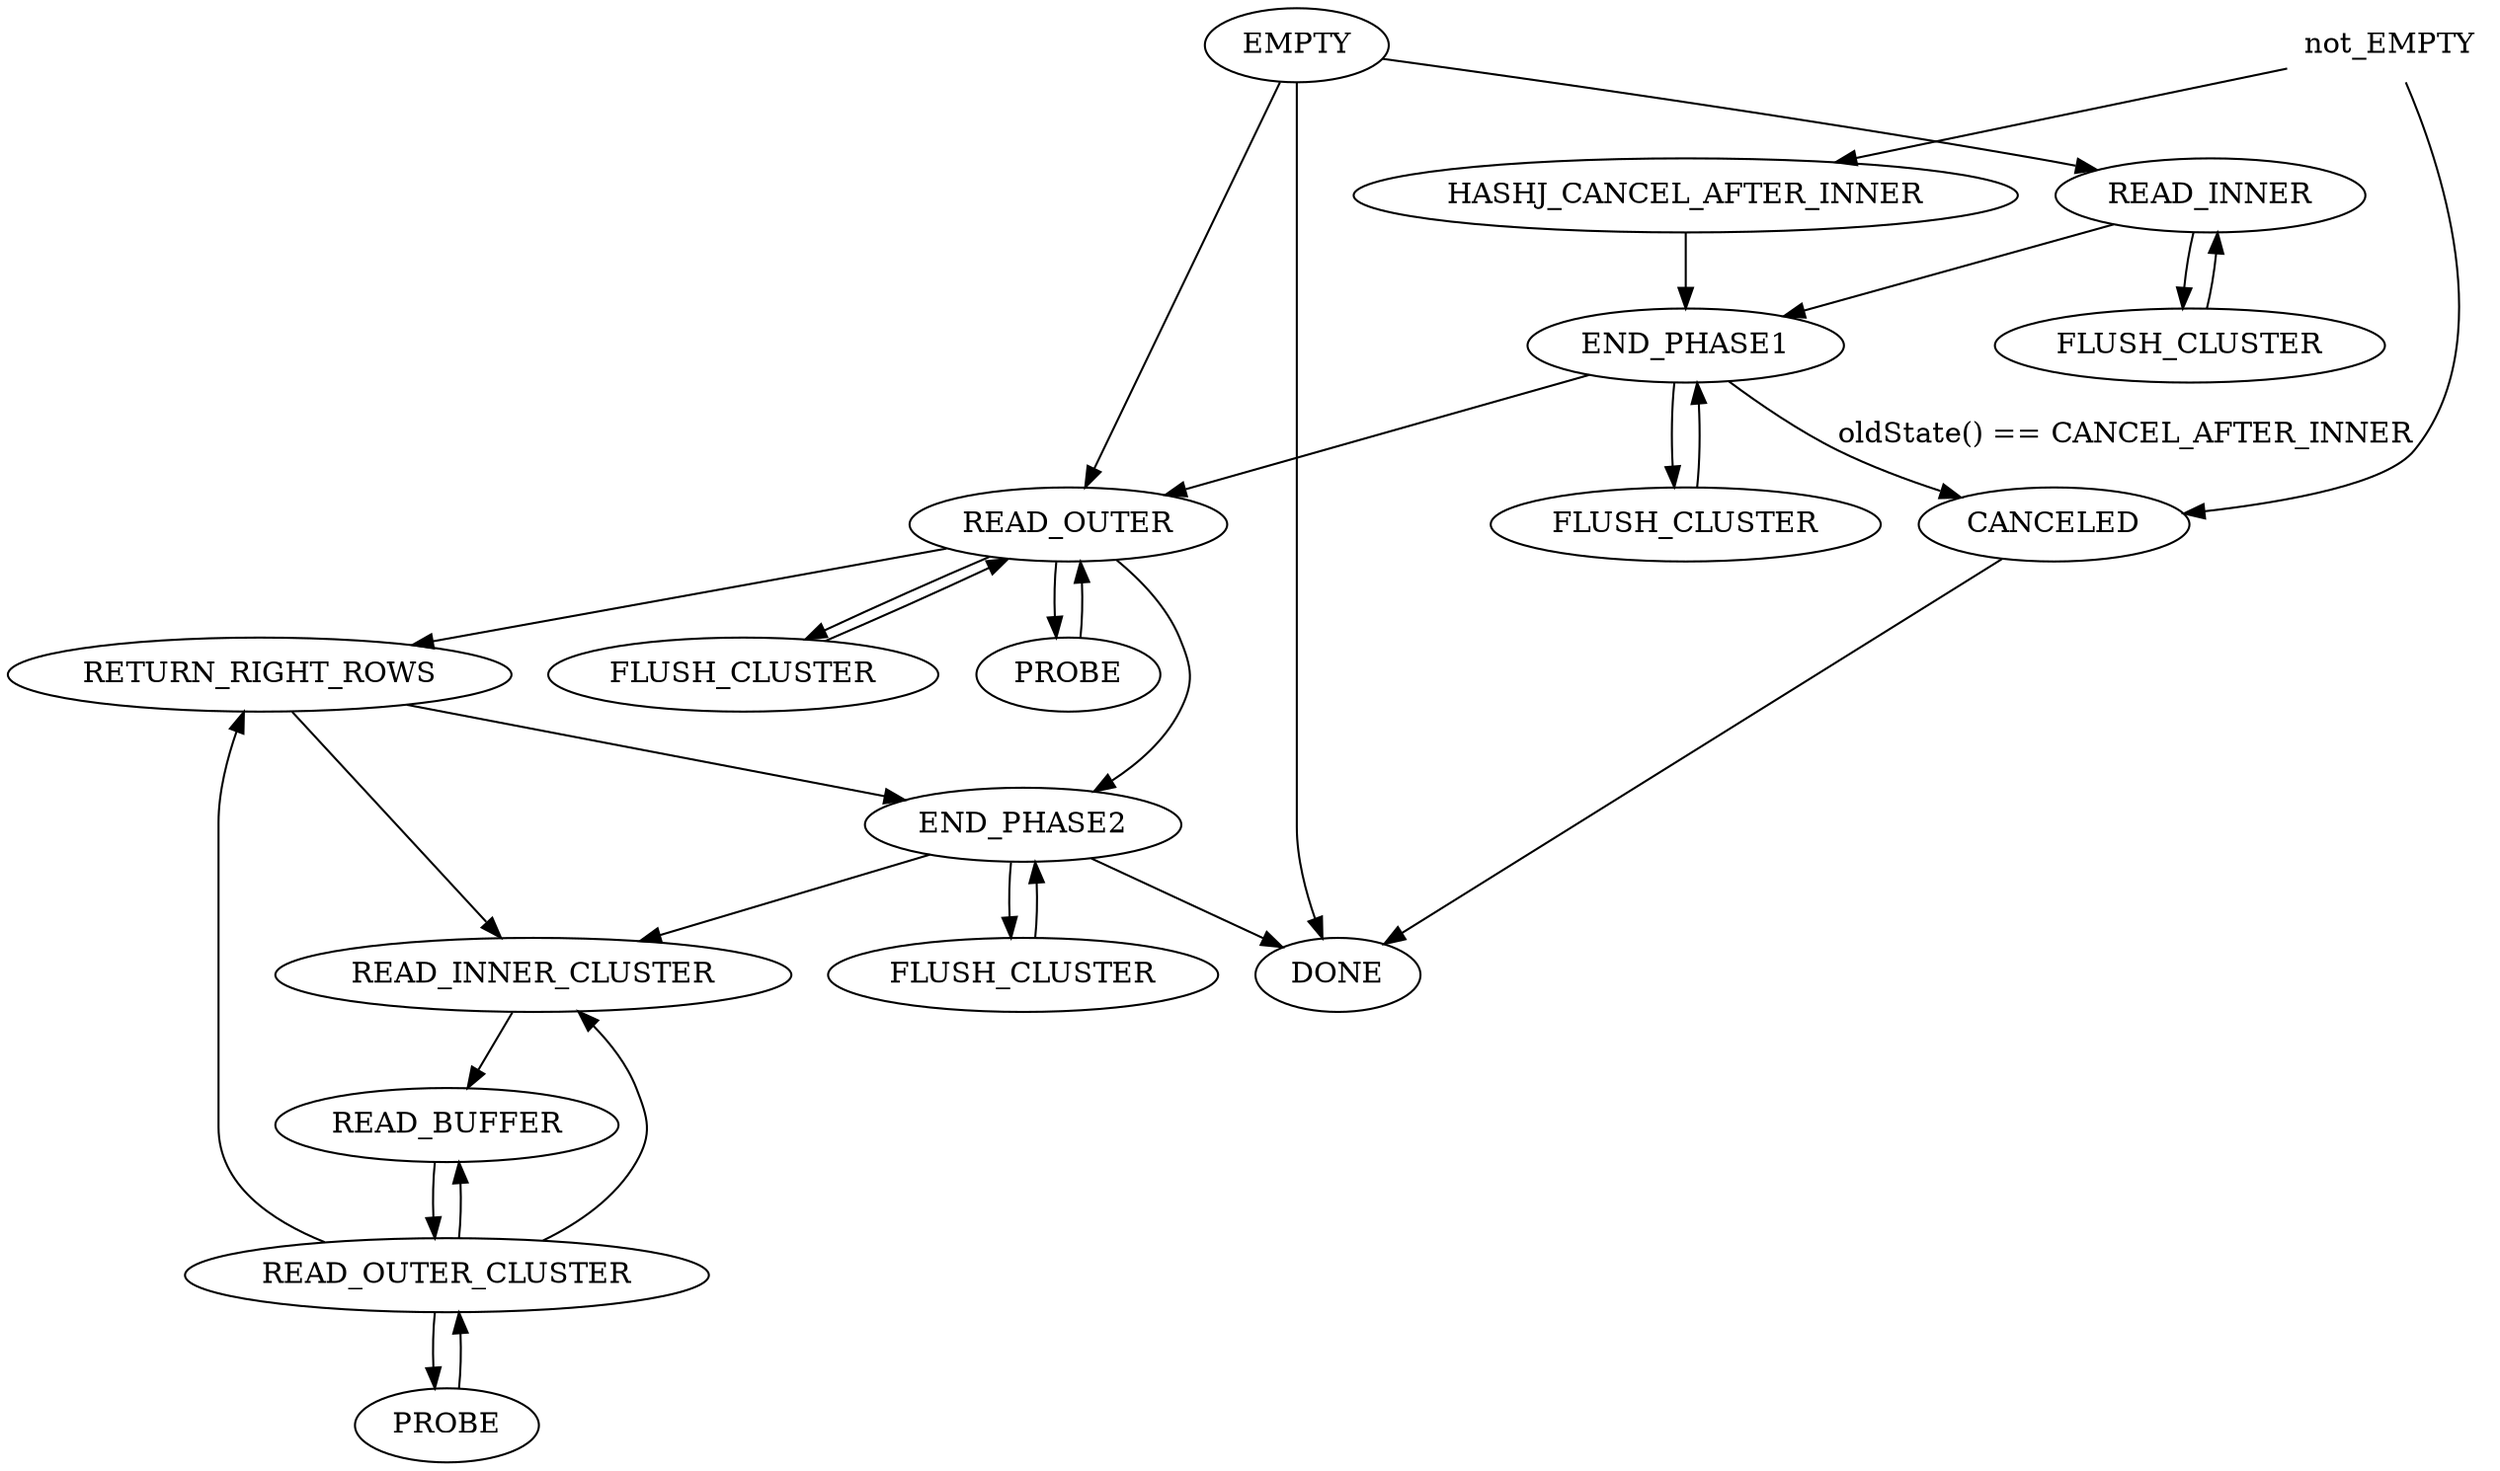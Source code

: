 digraph hasjoin {
   EMPTY -> READ_OUTER
   EMPTY -> READ_INNER
   EMPTY -> DONE

   FLUSH_CLUSTER0 [ label="FLUSH_CLUSTER" ]
   FLUSH_CLUSTER1 [ label="FLUSH_CLUSTER" ]
   FLUSH_CLUSTER2 [ label="FLUSH_CLUSTER" ]
   FLUSH_CLUSTER3 [ label="FLUSH_CLUSTER" ]

   PROBE0 [ label="PROBE" ]
   PROBE1 [ label="PROBE" ]

   READ_BUFFER -> READ_OUTER_CLUSTER

   READ_OUTER_CLUSTER -> RETURN_RIGHT_ROWS
   READ_OUTER_CLUSTER -> READ_INNER_CLUSTER
   READ_OUTER_CLUSTER -> PROBE0
   READ_OUTER_CLUSTER -> READ_BUFFER
   PROBE0 -> READ_OUTER_CLUSTER

   RETURN_RIGHT_ROWS -> READ_INNER_CLUSTER
   RETURN_RIGHT_ROWS -> END_PHASE2

   READ_INNER -> END_PHASE1
   READ_INNER -> FLUSH_CLUSTER0
   FLUSH_CLUSTER0 -> READ_INNER

   READ_OUTER -> RETURN_RIGHT_ROWS
   READ_OUTER -> FLUSH_CLUSTER3
   READ_OUTER -> END_PHASE2
   FLUSH_CLUSTER3 -> READ_OUTER
   READ_OUTER -> PROBE1
   PROBE1 -> READ_OUTER

   not_EMPTY [ shape=plaintext ]
   not_EMPTY -> CANCELED
   not_EMPTY -> HASHJ_CANCEL_AFTER_INNER

   HASHJ_CANCEL_AFTER_INNER -> END_PHASE1

   CANCELED -> DONE

   READ_INNER_CLUSTER -> READ_BUFFER

   END_PHASE1 -> CANCELED [ label="oldState() == CANCEL_AFTER_INNER" ]
   END_PHASE1 -> READ_OUTER
   END_PHASE1 -> FLUSH_CLUSTER1
   FLUSH_CLUSTER1 -> END_PHASE1

   END_PHASE2 -> DONE
   END_PHASE2 -> FLUSH_CLUSTER2
   END_PHASE2 -> READ_INNER_CLUSTER
   FLUSH_CLUSTER2 -> END_PHASE2
}
